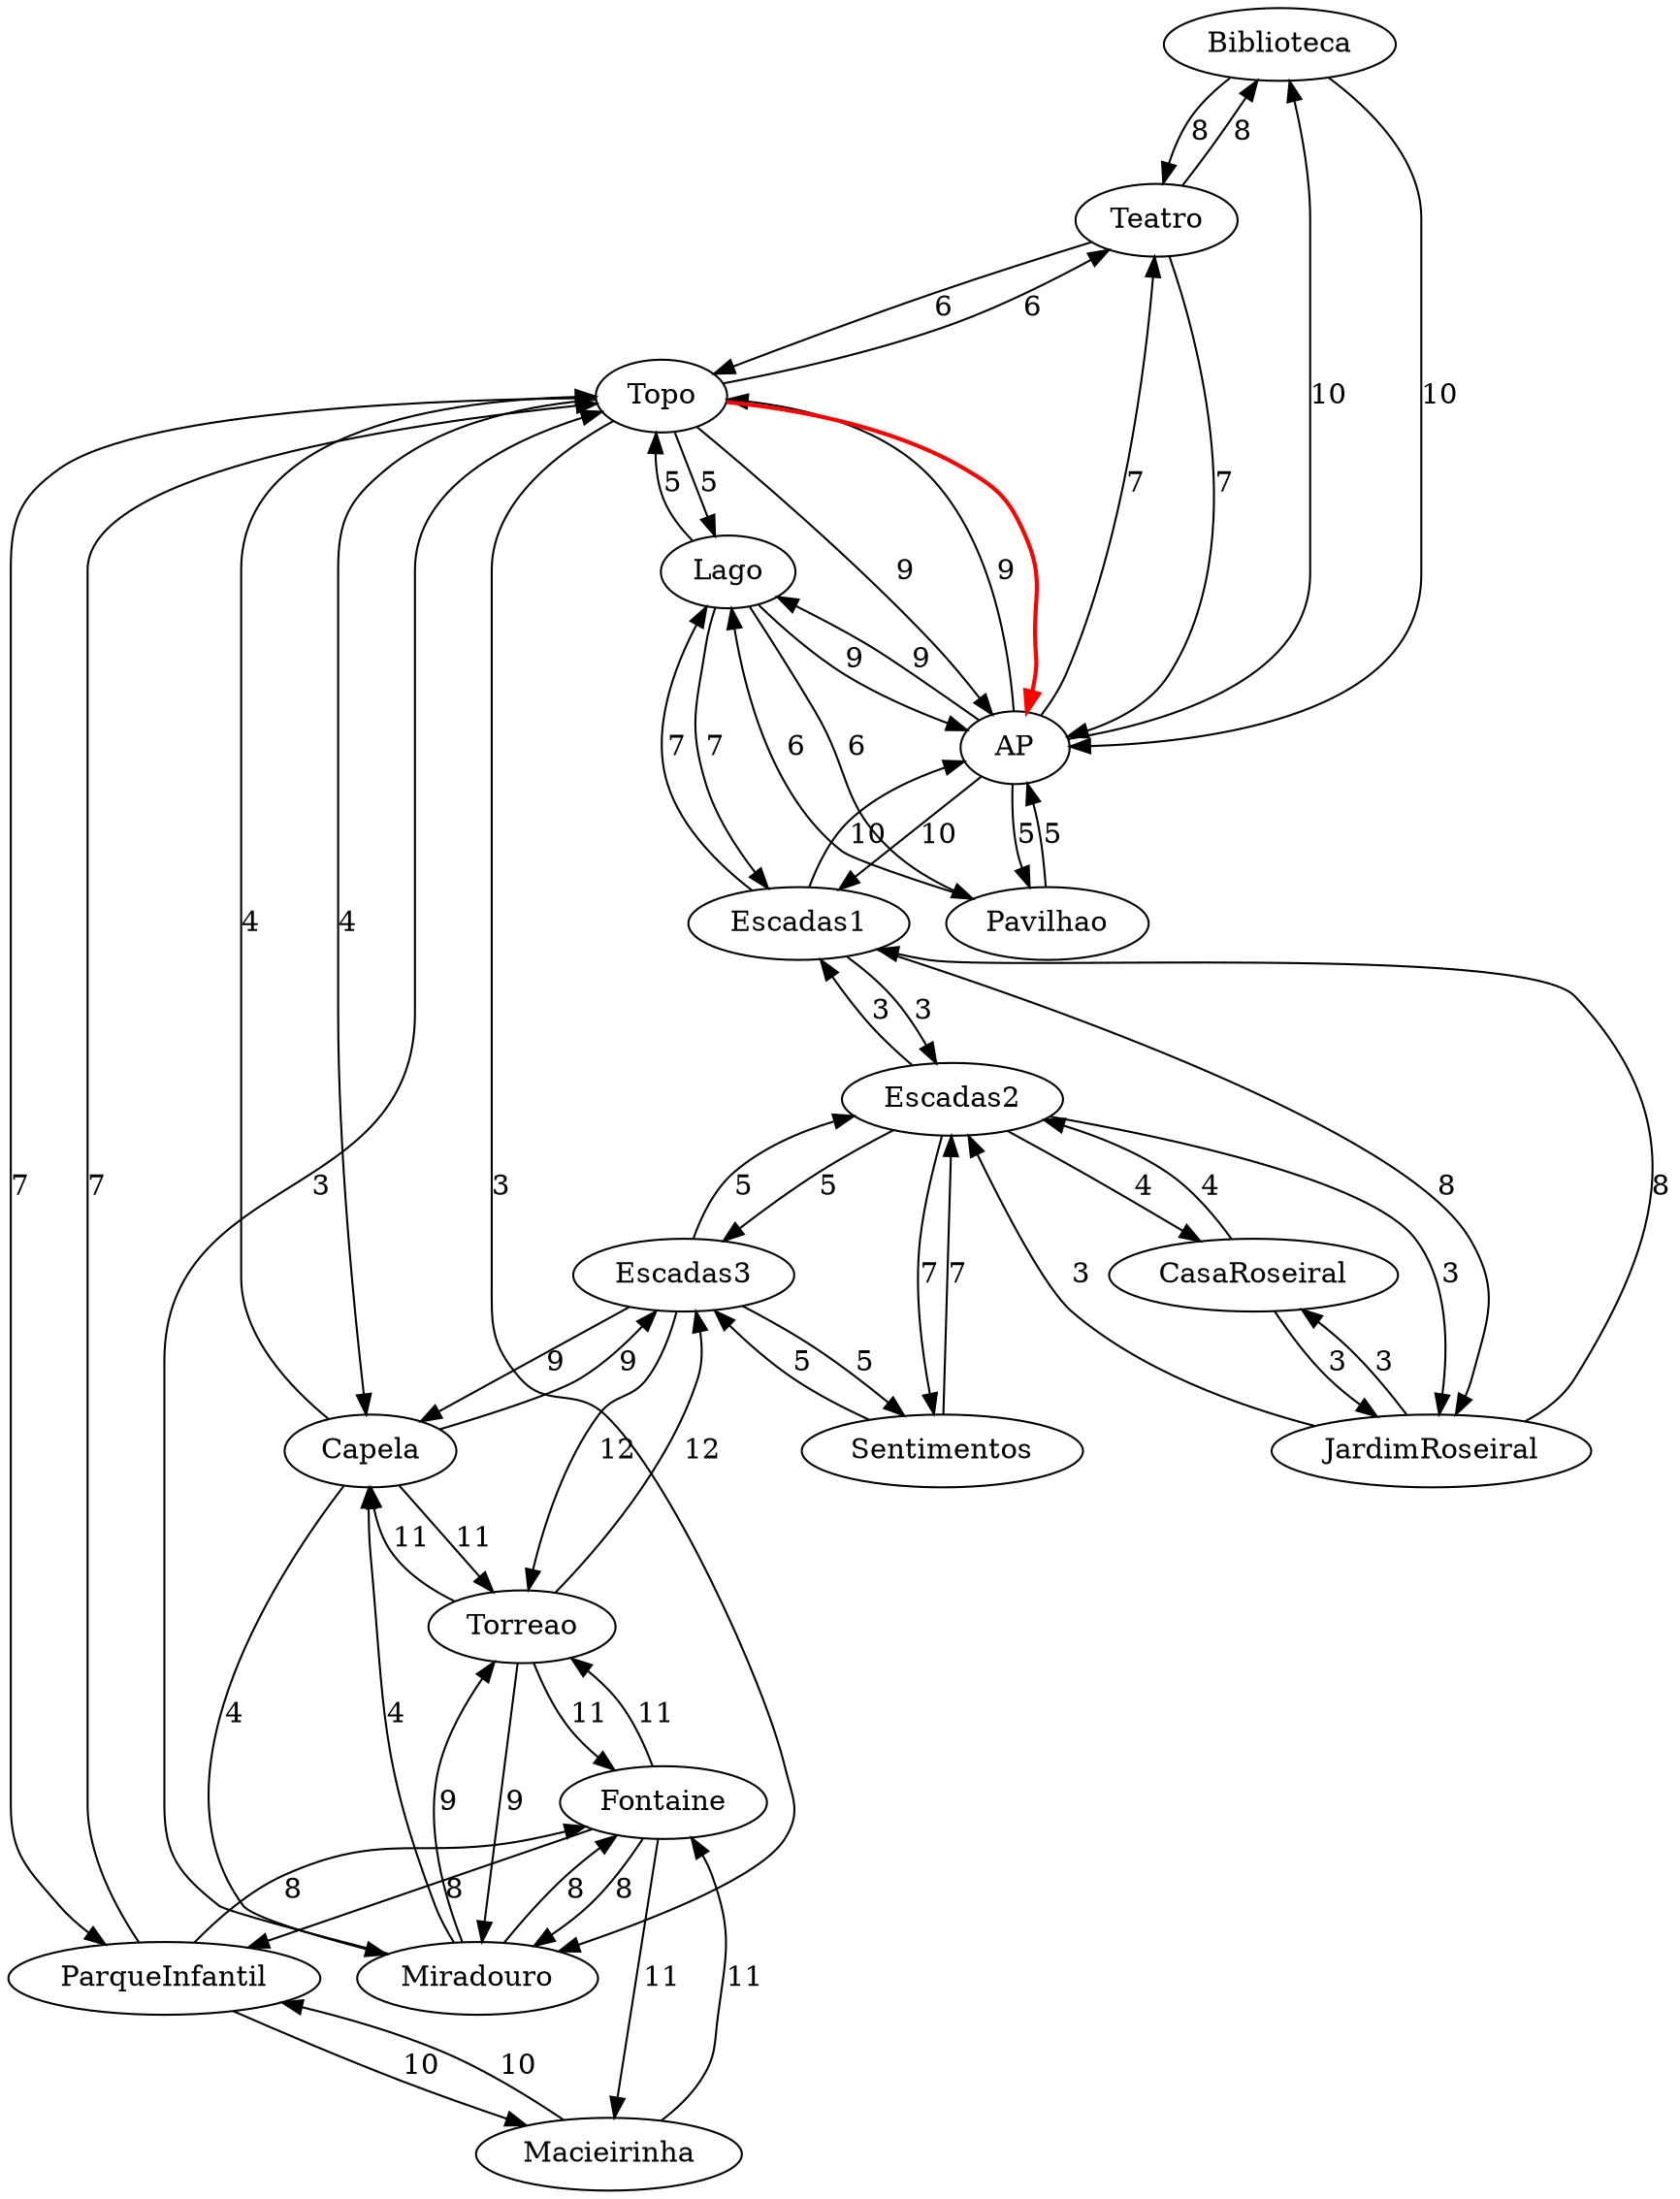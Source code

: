digraph G {
  "﻿Biblioteca" [label="﻿Biblioteca"];
  "Teatro" [label="Teatro"];
  "AP" [label="AP"];
  "Pavilhao" [label="Pavilhao"];
  "Topo" [label="Topo"];
  "ParqueInfantil" [label="ParqueInfantil"];
  "Macieirinha" [label="Macieirinha"];
  "Fontaine" [label="Fontaine"];
  "Miradouro" [label="Miradouro"];
  "Capela" [label="Capela"];
  "Torreao" [label="Torreao"];
  "Lago" [label="Lago"];
  "Escadas3" [label="Escadas3"];
  "Sentimentos" [label="Sentimentos"];
  "CasaRoseiral" [label="CasaRoseiral"];
  "JardimRoseiral" [label="JardimRoseiral"];
  "Escadas2" [label="Escadas2"];
  "Escadas1" [label="Escadas1"];
  "﻿Biblioteca" -> "Teatro" [label="8"];
  "﻿Biblioteca" -> "AP" [label="10"];
  "Teatro" -> "﻿Biblioteca" [label="8"];
  "Teatro" -> "AP" [label="7"];
  "Teatro" -> "Topo" [label="6"];
  "AP" -> "﻿Biblioteca" [label="10"];
  "AP" -> "Teatro" [label="7"];
  "AP" -> "Pavilhao" [label="5"];
  "AP" -> "Topo" [label="9"];
  "AP" -> "Lago" [label="9"];
  "AP" -> "Escadas1" [label="10"];
  "Pavilhao" -> "AP" [label="5"];
  "Pavilhao" -> "Lago" [label="6"];
  "Topo" -> "Teatro" [label="6"];
  "Topo" -> "AP" [label="9"];
  "Topo" -> "ParqueInfantil" [label="7"];
  "Topo" -> "Miradouro" [label="3"];
  "Topo" -> "Capela" [label="4"];
  "Topo" -> "Lago" [label="5"];
  "ParqueInfantil" -> "Topo" [label="7"];
  "ParqueInfantil" -> "Macieirinha" [label="10"];
  "ParqueInfantil" -> "Fontaine" [label="8"];
  "Macieirinha" -> "ParqueInfantil" [label="10"];
  "Macieirinha" -> "Fontaine" [label="11"];
  "Fontaine" -> "ParqueInfantil" [label="8"];
  "Fontaine" -> "Macieirinha" [label="11"];
  "Fontaine" -> "Miradouro" [label="8"];
  "Fontaine" -> "Torreao" [label="11"];
  "Miradouro" -> "Topo" [label="3"];
  "Miradouro" -> "Fontaine" [label="8"];
  "Miradouro" -> "Capela" [label="4"];
  "Miradouro" -> "Torreao" [label="9"];
  "Capela" -> "Topo" [label="4"];
  "Capela" -> "Miradouro" [label="4"];
  "Capela" -> "Torreao" [label="11"];
  "Capela" -> "Escadas3" [label="9"];
  "Torreao" -> "Fontaine" [label="11"];
  "Torreao" -> "Miradouro" [label="9"];
  "Torreao" -> "Capela" [label="11"];
  "Torreao" -> "Escadas3" [label="12"];
  "Lago" -> "AP" [label="9"];
  "Lago" -> "Pavilhao" [label="6"];
  "Lago" -> "Topo" [label="5"];
  "Lago" -> "Escadas1" [label="7"];
  "Escadas3" -> "Capela" [label="9"];
  "Escadas3" -> "Torreao" [label="12"];
  "Escadas3" -> "Sentimentos" [label="5"];
  "Escadas3" -> "Escadas2" [label="5"];
  "Sentimentos" -> "Escadas3" [label="5"];
  "Sentimentos" -> "Escadas2" [label="7"];
  "CasaRoseiral" -> "JardimRoseiral" [label="3"];
  "CasaRoseiral" -> "Escadas2" [label="4"];
  "JardimRoseiral" -> "CasaRoseiral" [label="3"];
  "JardimRoseiral" -> "Escadas2" [label="3"];
  "JardimRoseiral" -> "Escadas1" [label="8"];
  "Escadas2" -> "Escadas3" [label="5"];
  "Escadas2" -> "Sentimentos" [label="7"];
  "Escadas2" -> "CasaRoseiral" [label="4"];
  "Escadas2" -> "JardimRoseiral" [label="3"];
  "Escadas2" -> "Escadas1" [label="3"];
  "Escadas1" -> "AP" [label="10"];
  "Escadas1" -> "Lago" [label="7"];
  "Escadas1" -> "JardimRoseiral" [label="8"];
  "Escadas1" -> "Escadas2" [label="3"];
  "Topo" -> "AP" [color=red, penwidth=2.0];
}
